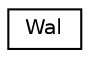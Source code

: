 digraph "Graphical Class Hierarchy"
{
 // LATEX_PDF_SIZE
  edge [fontname="Helvetica",fontsize="10",labelfontname="Helvetica",labelfontsize="10"];
  node [fontname="Helvetica",fontsize="10",shape=record];
  rankdir="LR";
  Node0 [label="Wal",height=0.2,width=0.4,color="black", fillcolor="white", style="filled",URL="$db/d1b/sqlite3_8c.html#dc/deb/structWal",tooltip=" "];
}
